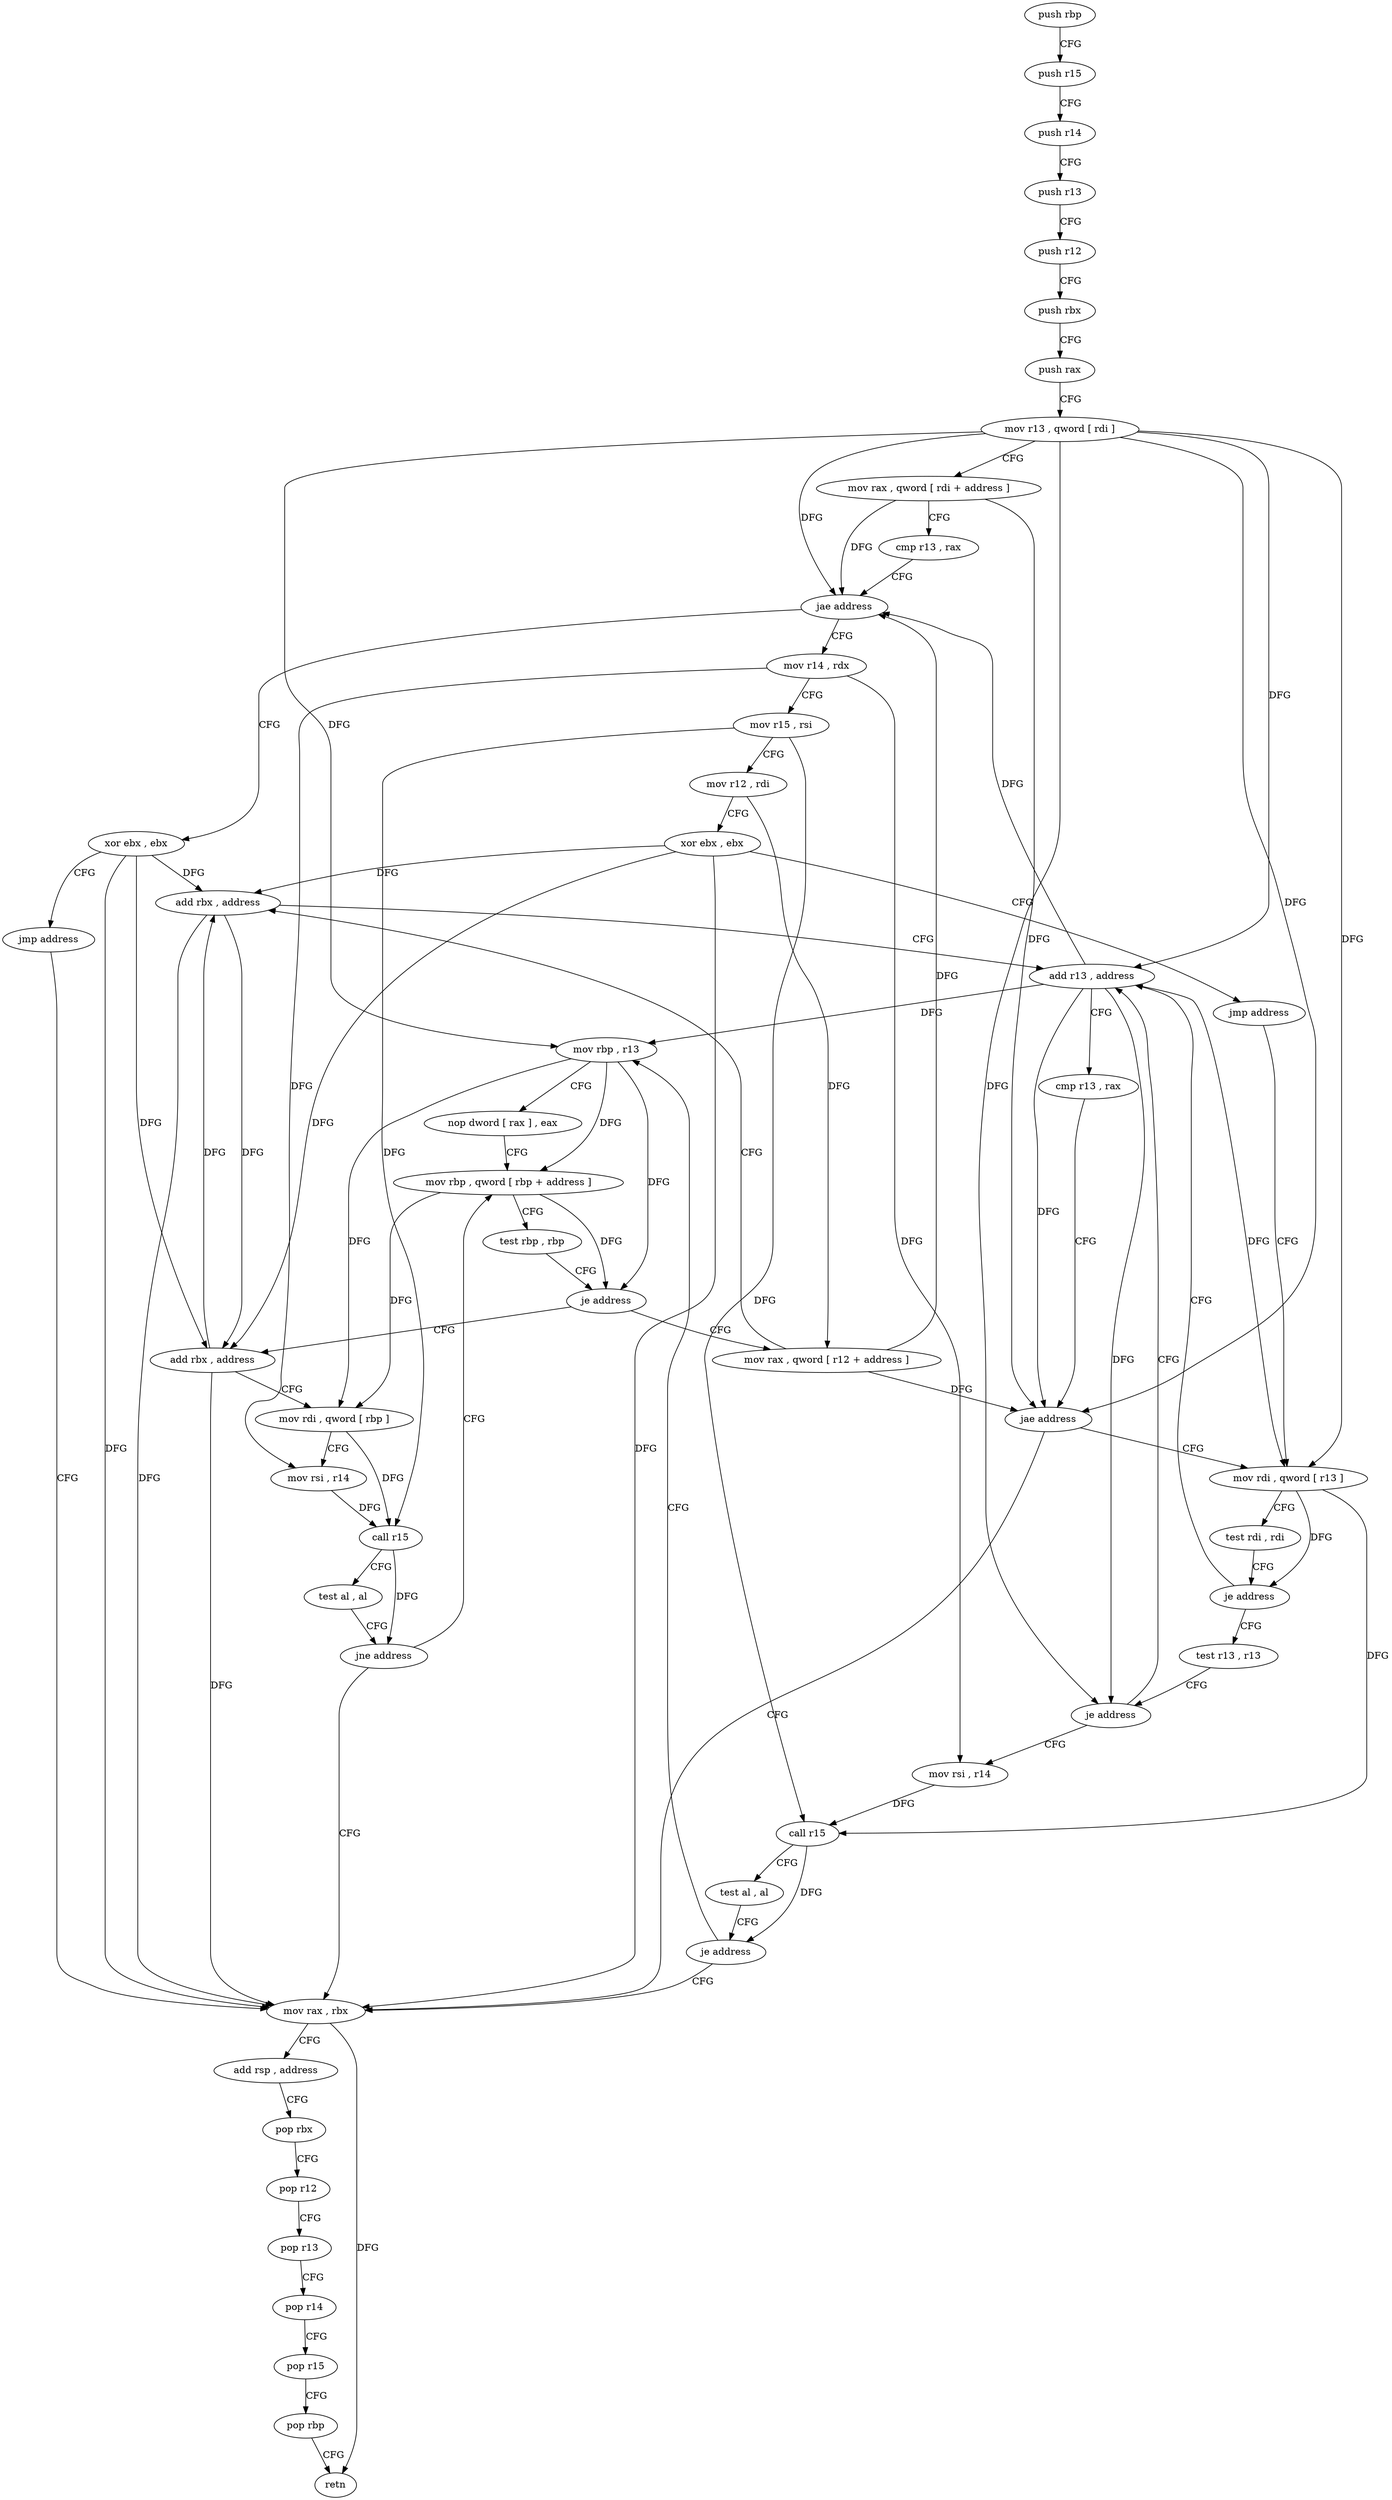 digraph "func" {
"4276528" [label = "push rbp" ]
"4276529" [label = "push r15" ]
"4276531" [label = "push r14" ]
"4276533" [label = "push r13" ]
"4276535" [label = "push r12" ]
"4276537" [label = "push rbx" ]
"4276538" [label = "push rax" ]
"4276539" [label = "mov r13 , qword [ rdi ]" ]
"4276542" [label = "mov rax , qword [ rdi + address ]" ]
"4276546" [label = "cmp r13 , rax" ]
"4276549" [label = "jae address" ]
"4276564" [label = "xor ebx , ebx" ]
"4276551" [label = "mov r14 , rdx" ]
"4276566" [label = "jmp address" ]
"4276651" [label = "mov rax , rbx" ]
"4276554" [label = "mov r15 , rsi" ]
"4276557" [label = "mov r12 , rdi" ]
"4276560" [label = "xor ebx , ebx" ]
"4276562" [label = "jmp address" ]
"4276594" [label = "mov rdi , qword [ r13 ]" ]
"4276654" [label = "add rsp , address" ]
"4276658" [label = "pop rbx" ]
"4276659" [label = "pop r12" ]
"4276661" [label = "pop r13" ]
"4276663" [label = "pop r14" ]
"4276665" [label = "pop r15" ]
"4276667" [label = "pop rbp" ]
"4276668" [label = "retn" ]
"4276598" [label = "test rdi , rdi" ]
"4276601" [label = "je address" ]
"4276585" [label = "add r13 , address" ]
"4276603" [label = "test r13 , r13" ]
"4276589" [label = "cmp r13 , rax" ]
"4276592" [label = "jae address" ]
"4276606" [label = "je address" ]
"4276608" [label = "mov rsi , r14" ]
"4276611" [label = "call r15" ]
"4276614" [label = "test al , al" ]
"4276616" [label = "je address" ]
"4276618" [label = "mov rbp , r13" ]
"4276621" [label = "nop dword [ rax ] , eax" ]
"4276624" [label = "mov rbp , qword [ rbp + address ]" ]
"4276576" [label = "mov rax , qword [ r12 + address ]" ]
"4276581" [label = "add rbx , address" ]
"4276633" [label = "add rbx , address" ]
"4276637" [label = "mov rdi , qword [ rbp ]" ]
"4276641" [label = "mov rsi , r14" ]
"4276644" [label = "call r15" ]
"4276647" [label = "test al , al" ]
"4276649" [label = "jne address" ]
"4276628" [label = "test rbp , rbp" ]
"4276631" [label = "je address" ]
"4276528" -> "4276529" [ label = "CFG" ]
"4276529" -> "4276531" [ label = "CFG" ]
"4276531" -> "4276533" [ label = "CFG" ]
"4276533" -> "4276535" [ label = "CFG" ]
"4276535" -> "4276537" [ label = "CFG" ]
"4276537" -> "4276538" [ label = "CFG" ]
"4276538" -> "4276539" [ label = "CFG" ]
"4276539" -> "4276542" [ label = "CFG" ]
"4276539" -> "4276549" [ label = "DFG" ]
"4276539" -> "4276594" [ label = "DFG" ]
"4276539" -> "4276585" [ label = "DFG" ]
"4276539" -> "4276592" [ label = "DFG" ]
"4276539" -> "4276606" [ label = "DFG" ]
"4276539" -> "4276618" [ label = "DFG" ]
"4276542" -> "4276546" [ label = "CFG" ]
"4276542" -> "4276549" [ label = "DFG" ]
"4276542" -> "4276592" [ label = "DFG" ]
"4276546" -> "4276549" [ label = "CFG" ]
"4276549" -> "4276564" [ label = "CFG" ]
"4276549" -> "4276551" [ label = "CFG" ]
"4276564" -> "4276566" [ label = "CFG" ]
"4276564" -> "4276651" [ label = "DFG" ]
"4276564" -> "4276581" [ label = "DFG" ]
"4276564" -> "4276633" [ label = "DFG" ]
"4276551" -> "4276554" [ label = "CFG" ]
"4276551" -> "4276608" [ label = "DFG" ]
"4276551" -> "4276641" [ label = "DFG" ]
"4276566" -> "4276651" [ label = "CFG" ]
"4276651" -> "4276654" [ label = "CFG" ]
"4276651" -> "4276668" [ label = "DFG" ]
"4276554" -> "4276557" [ label = "CFG" ]
"4276554" -> "4276611" [ label = "DFG" ]
"4276554" -> "4276644" [ label = "DFG" ]
"4276557" -> "4276560" [ label = "CFG" ]
"4276557" -> "4276576" [ label = "DFG" ]
"4276560" -> "4276562" [ label = "CFG" ]
"4276560" -> "4276651" [ label = "DFG" ]
"4276560" -> "4276581" [ label = "DFG" ]
"4276560" -> "4276633" [ label = "DFG" ]
"4276562" -> "4276594" [ label = "CFG" ]
"4276594" -> "4276598" [ label = "CFG" ]
"4276594" -> "4276601" [ label = "DFG" ]
"4276594" -> "4276611" [ label = "DFG" ]
"4276654" -> "4276658" [ label = "CFG" ]
"4276658" -> "4276659" [ label = "CFG" ]
"4276659" -> "4276661" [ label = "CFG" ]
"4276661" -> "4276663" [ label = "CFG" ]
"4276663" -> "4276665" [ label = "CFG" ]
"4276665" -> "4276667" [ label = "CFG" ]
"4276667" -> "4276668" [ label = "CFG" ]
"4276598" -> "4276601" [ label = "CFG" ]
"4276601" -> "4276585" [ label = "CFG" ]
"4276601" -> "4276603" [ label = "CFG" ]
"4276585" -> "4276589" [ label = "CFG" ]
"4276585" -> "4276594" [ label = "DFG" ]
"4276585" -> "4276549" [ label = "DFG" ]
"4276585" -> "4276592" [ label = "DFG" ]
"4276585" -> "4276606" [ label = "DFG" ]
"4276585" -> "4276618" [ label = "DFG" ]
"4276603" -> "4276606" [ label = "CFG" ]
"4276589" -> "4276592" [ label = "CFG" ]
"4276592" -> "4276651" [ label = "CFG" ]
"4276592" -> "4276594" [ label = "CFG" ]
"4276606" -> "4276585" [ label = "CFG" ]
"4276606" -> "4276608" [ label = "CFG" ]
"4276608" -> "4276611" [ label = "DFG" ]
"4276611" -> "4276614" [ label = "CFG" ]
"4276611" -> "4276616" [ label = "DFG" ]
"4276614" -> "4276616" [ label = "CFG" ]
"4276616" -> "4276651" [ label = "CFG" ]
"4276616" -> "4276618" [ label = "CFG" ]
"4276618" -> "4276621" [ label = "CFG" ]
"4276618" -> "4276624" [ label = "DFG" ]
"4276618" -> "4276631" [ label = "DFG" ]
"4276618" -> "4276637" [ label = "DFG" ]
"4276621" -> "4276624" [ label = "CFG" ]
"4276624" -> "4276628" [ label = "CFG" ]
"4276624" -> "4276631" [ label = "DFG" ]
"4276624" -> "4276637" [ label = "DFG" ]
"4276576" -> "4276581" [ label = "CFG" ]
"4276576" -> "4276549" [ label = "DFG" ]
"4276576" -> "4276592" [ label = "DFG" ]
"4276581" -> "4276585" [ label = "CFG" ]
"4276581" -> "4276651" [ label = "DFG" ]
"4276581" -> "4276633" [ label = "DFG" ]
"4276633" -> "4276637" [ label = "CFG" ]
"4276633" -> "4276651" [ label = "DFG" ]
"4276633" -> "4276581" [ label = "DFG" ]
"4276637" -> "4276641" [ label = "CFG" ]
"4276637" -> "4276644" [ label = "DFG" ]
"4276641" -> "4276644" [ label = "DFG" ]
"4276644" -> "4276647" [ label = "CFG" ]
"4276644" -> "4276649" [ label = "DFG" ]
"4276647" -> "4276649" [ label = "CFG" ]
"4276649" -> "4276624" [ label = "CFG" ]
"4276649" -> "4276651" [ label = "CFG" ]
"4276628" -> "4276631" [ label = "CFG" ]
"4276631" -> "4276576" [ label = "CFG" ]
"4276631" -> "4276633" [ label = "CFG" ]
}
